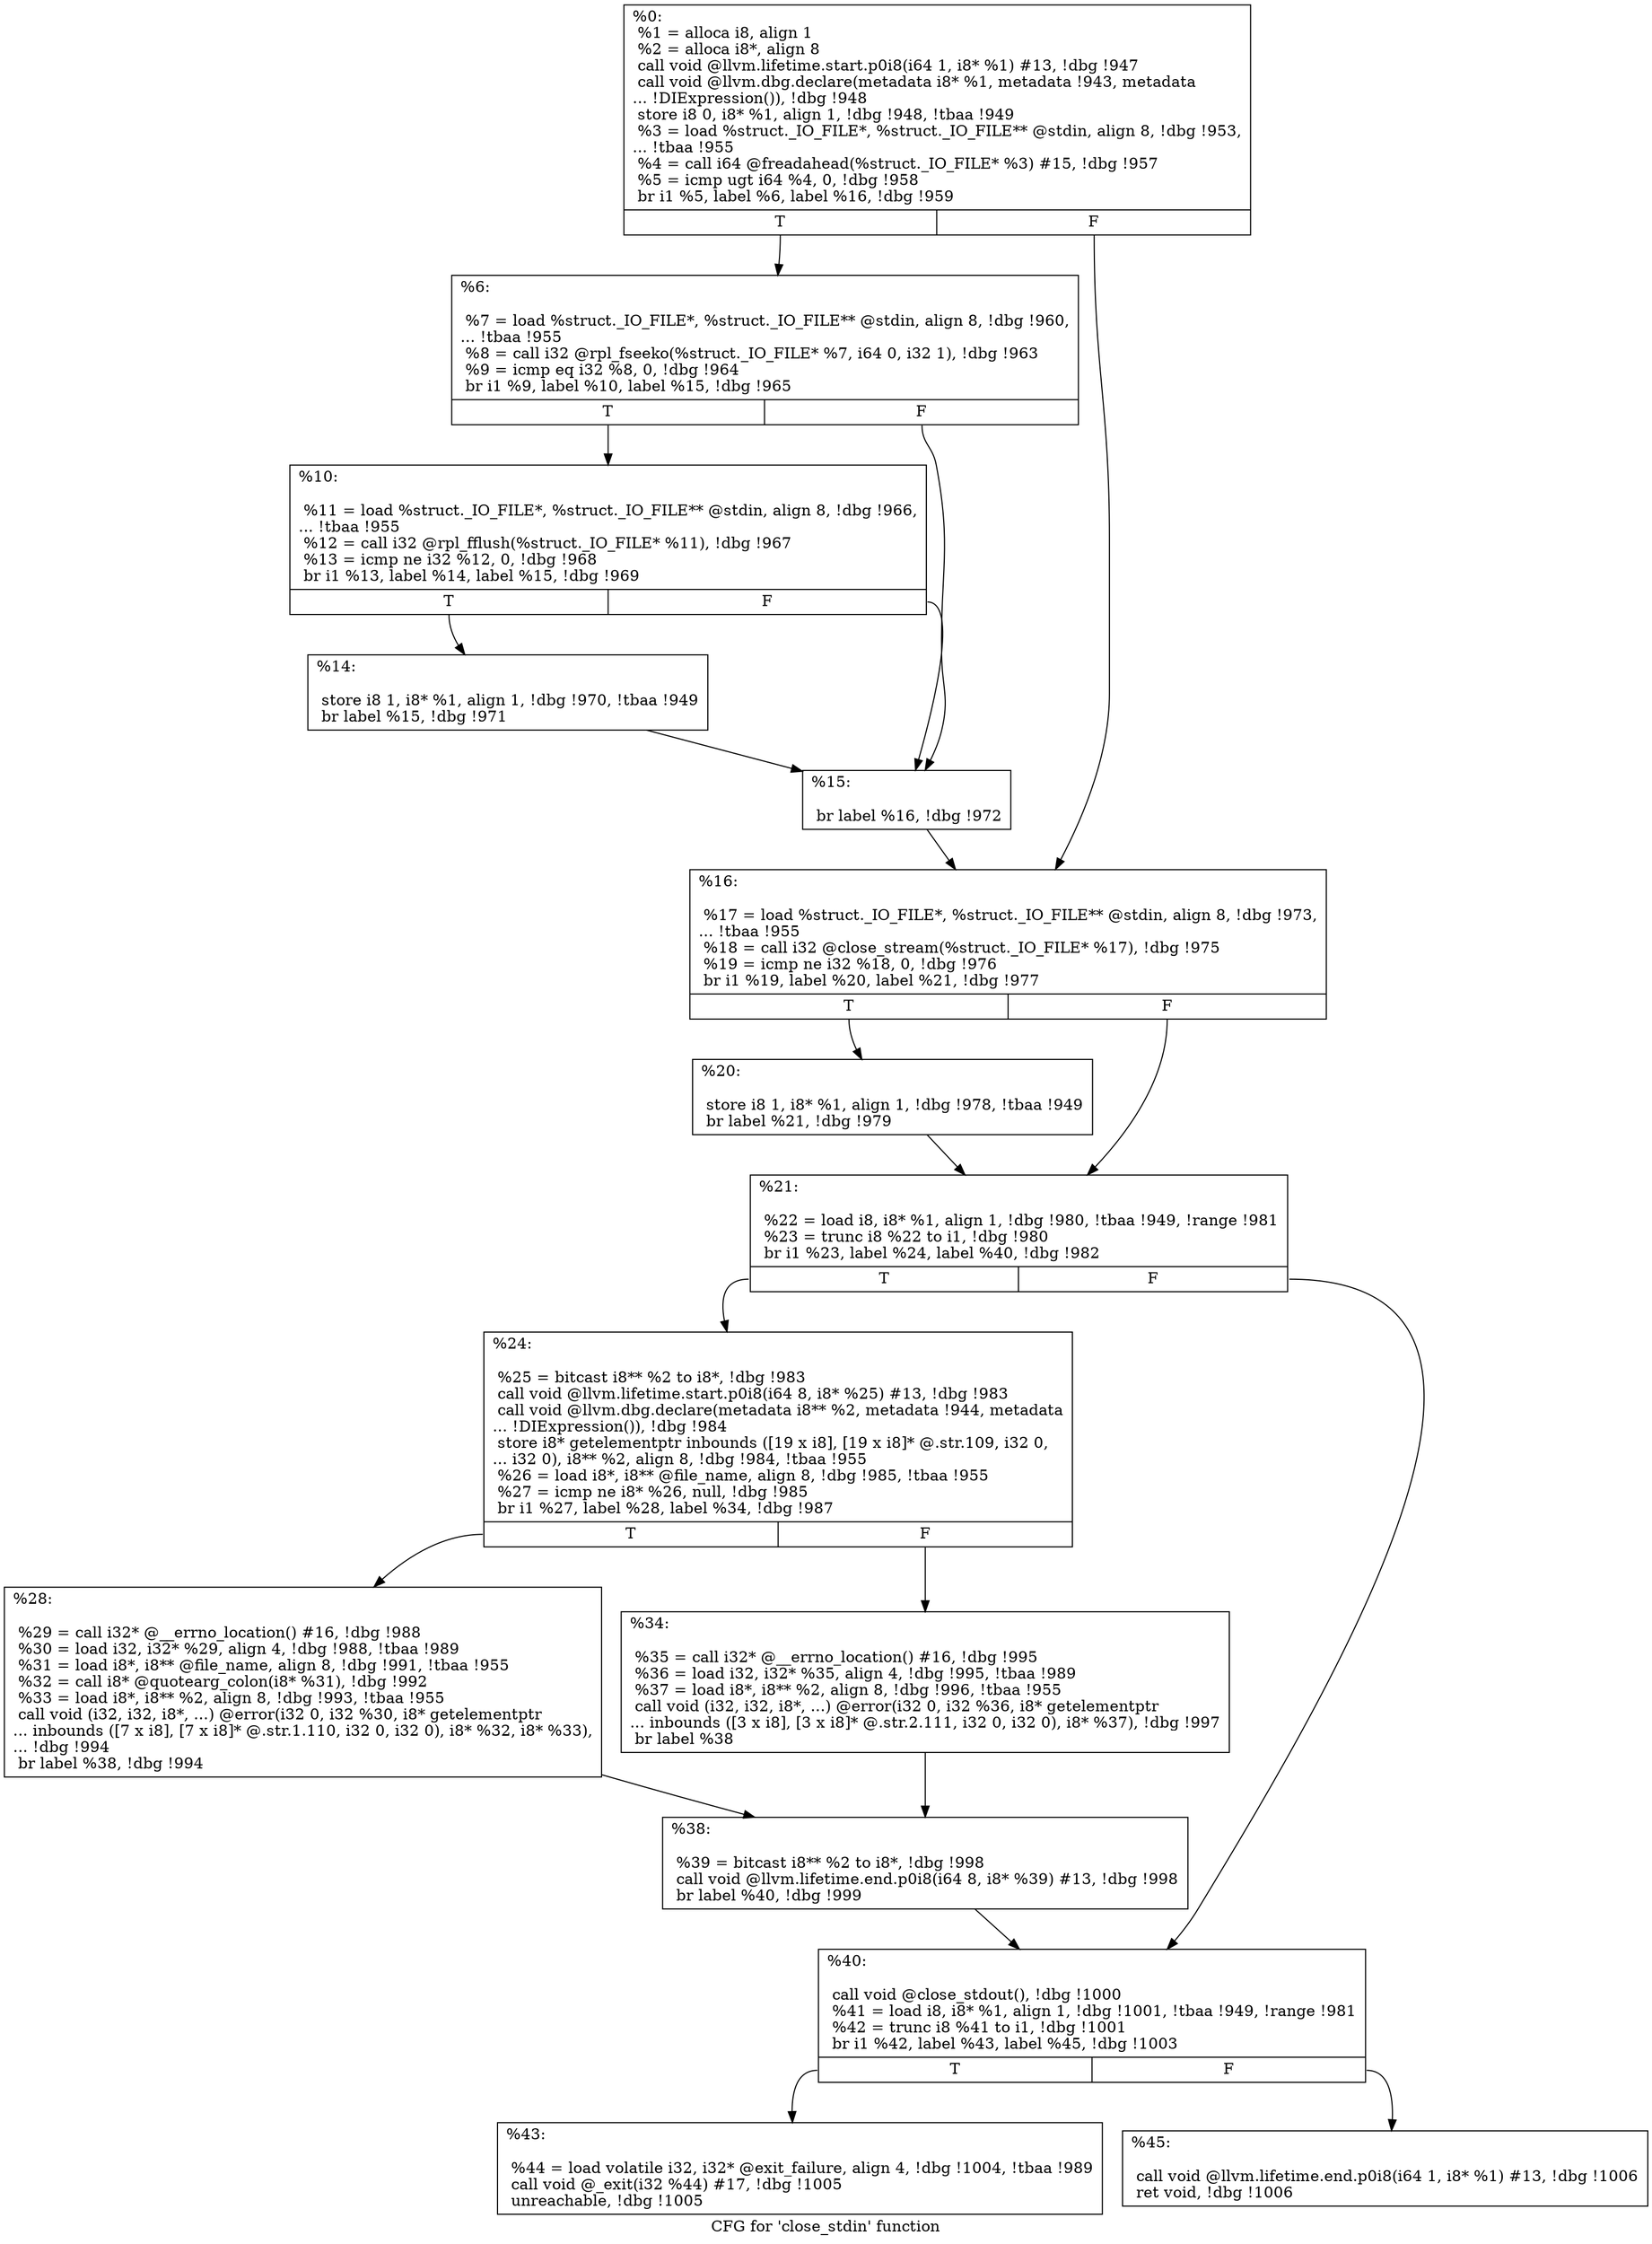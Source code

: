 digraph "CFG for 'close_stdin' function" {
	label="CFG for 'close_stdin' function";

	Node0x246a3b0 [shape=record,label="{%0:\l  %1 = alloca i8, align 1\l  %2 = alloca i8*, align 8\l  call void @llvm.lifetime.start.p0i8(i64 1, i8* %1) #13, !dbg !947\l  call void @llvm.dbg.declare(metadata i8* %1, metadata !943, metadata\l... !DIExpression()), !dbg !948\l  store i8 0, i8* %1, align 1, !dbg !948, !tbaa !949\l  %3 = load %struct._IO_FILE*, %struct._IO_FILE** @stdin, align 8, !dbg !953,\l... !tbaa !955\l  %4 = call i64 @freadahead(%struct._IO_FILE* %3) #15, !dbg !957\l  %5 = icmp ugt i64 %4, 0, !dbg !958\l  br i1 %5, label %6, label %16, !dbg !959\l|{<s0>T|<s1>F}}"];
	Node0x246a3b0:s0 -> Node0x246dff0;
	Node0x246a3b0:s1 -> Node0x246e130;
	Node0x246dff0 [shape=record,label="{%6:\l\l  %7 = load %struct._IO_FILE*, %struct._IO_FILE** @stdin, align 8, !dbg !960,\l... !tbaa !955\l  %8 = call i32 @rpl_fseeko(%struct._IO_FILE* %7, i64 0, i32 1), !dbg !963\l  %9 = icmp eq i32 %8, 0, !dbg !964\l  br i1 %9, label %10, label %15, !dbg !965\l|{<s0>T|<s1>F}}"];
	Node0x246dff0:s0 -> Node0x246e040;
	Node0x246dff0:s1 -> Node0x246e0e0;
	Node0x246e040 [shape=record,label="{%10:\l\l  %11 = load %struct._IO_FILE*, %struct._IO_FILE** @stdin, align 8, !dbg !966,\l... !tbaa !955\l  %12 = call i32 @rpl_fflush(%struct._IO_FILE* %11), !dbg !967\l  %13 = icmp ne i32 %12, 0, !dbg !968\l  br i1 %13, label %14, label %15, !dbg !969\l|{<s0>T|<s1>F}}"];
	Node0x246e040:s0 -> Node0x246e090;
	Node0x246e040:s1 -> Node0x246e0e0;
	Node0x246e090 [shape=record,label="{%14:\l\l  store i8 1, i8* %1, align 1, !dbg !970, !tbaa !949\l  br label %15, !dbg !971\l}"];
	Node0x246e090 -> Node0x246e0e0;
	Node0x246e0e0 [shape=record,label="{%15:\l\l  br label %16, !dbg !972\l}"];
	Node0x246e0e0 -> Node0x246e130;
	Node0x246e130 [shape=record,label="{%16:\l\l  %17 = load %struct._IO_FILE*, %struct._IO_FILE** @stdin, align 8, !dbg !973,\l... !tbaa !955\l  %18 = call i32 @close_stream(%struct._IO_FILE* %17), !dbg !975\l  %19 = icmp ne i32 %18, 0, !dbg !976\l  br i1 %19, label %20, label %21, !dbg !977\l|{<s0>T|<s1>F}}"];
	Node0x246e130:s0 -> Node0x246e180;
	Node0x246e130:s1 -> Node0x246e1d0;
	Node0x246e180 [shape=record,label="{%20:\l\l  store i8 1, i8* %1, align 1, !dbg !978, !tbaa !949\l  br label %21, !dbg !979\l}"];
	Node0x246e180 -> Node0x246e1d0;
	Node0x246e1d0 [shape=record,label="{%21:\l\l  %22 = load i8, i8* %1, align 1, !dbg !980, !tbaa !949, !range !981\l  %23 = trunc i8 %22 to i1, !dbg !980\l  br i1 %23, label %24, label %40, !dbg !982\l|{<s0>T|<s1>F}}"];
	Node0x246e1d0:s0 -> Node0x246e220;
	Node0x246e1d0:s1 -> Node0x246e360;
	Node0x246e220 [shape=record,label="{%24:\l\l  %25 = bitcast i8** %2 to i8*, !dbg !983\l  call void @llvm.lifetime.start.p0i8(i64 8, i8* %25) #13, !dbg !983\l  call void @llvm.dbg.declare(metadata i8** %2, metadata !944, metadata\l... !DIExpression()), !dbg !984\l  store i8* getelementptr inbounds ([19 x i8], [19 x i8]* @.str.109, i32 0,\l... i32 0), i8** %2, align 8, !dbg !984, !tbaa !955\l  %26 = load i8*, i8** @file_name, align 8, !dbg !985, !tbaa !955\l  %27 = icmp ne i8* %26, null, !dbg !985\l  br i1 %27, label %28, label %34, !dbg !987\l|{<s0>T|<s1>F}}"];
	Node0x246e220:s0 -> Node0x246e270;
	Node0x246e220:s1 -> Node0x246e2c0;
	Node0x246e270 [shape=record,label="{%28:\l\l  %29 = call i32* @__errno_location() #16, !dbg !988\l  %30 = load i32, i32* %29, align 4, !dbg !988, !tbaa !989\l  %31 = load i8*, i8** @file_name, align 8, !dbg !991, !tbaa !955\l  %32 = call i8* @quotearg_colon(i8* %31), !dbg !992\l  %33 = load i8*, i8** %2, align 8, !dbg !993, !tbaa !955\l  call void (i32, i32, i8*, ...) @error(i32 0, i32 %30, i8* getelementptr\l... inbounds ([7 x i8], [7 x i8]* @.str.1.110, i32 0, i32 0), i8* %32, i8* %33),\l... !dbg !994\l  br label %38, !dbg !994\l}"];
	Node0x246e270 -> Node0x246e310;
	Node0x246e2c0 [shape=record,label="{%34:\l\l  %35 = call i32* @__errno_location() #16, !dbg !995\l  %36 = load i32, i32* %35, align 4, !dbg !995, !tbaa !989\l  %37 = load i8*, i8** %2, align 8, !dbg !996, !tbaa !955\l  call void (i32, i32, i8*, ...) @error(i32 0, i32 %36, i8* getelementptr\l... inbounds ([3 x i8], [3 x i8]* @.str.2.111, i32 0, i32 0), i8* %37), !dbg !997\l  br label %38\l}"];
	Node0x246e2c0 -> Node0x246e310;
	Node0x246e310 [shape=record,label="{%38:\l\l  %39 = bitcast i8** %2 to i8*, !dbg !998\l  call void @llvm.lifetime.end.p0i8(i64 8, i8* %39) #13, !dbg !998\l  br label %40, !dbg !999\l}"];
	Node0x246e310 -> Node0x246e360;
	Node0x246e360 [shape=record,label="{%40:\l\l  call void @close_stdout(), !dbg !1000\l  %41 = load i8, i8* %1, align 1, !dbg !1001, !tbaa !949, !range !981\l  %42 = trunc i8 %41 to i1, !dbg !1001\l  br i1 %42, label %43, label %45, !dbg !1003\l|{<s0>T|<s1>F}}"];
	Node0x246e360:s0 -> Node0x246e3b0;
	Node0x246e360:s1 -> Node0x246e400;
	Node0x246e3b0 [shape=record,label="{%43:\l\l  %44 = load volatile i32, i32* @exit_failure, align 4, !dbg !1004, !tbaa !989\l  call void @_exit(i32 %44) #17, !dbg !1005\l  unreachable, !dbg !1005\l}"];
	Node0x246e400 [shape=record,label="{%45:\l\l  call void @llvm.lifetime.end.p0i8(i64 1, i8* %1) #13, !dbg !1006\l  ret void, !dbg !1006\l}"];
}
